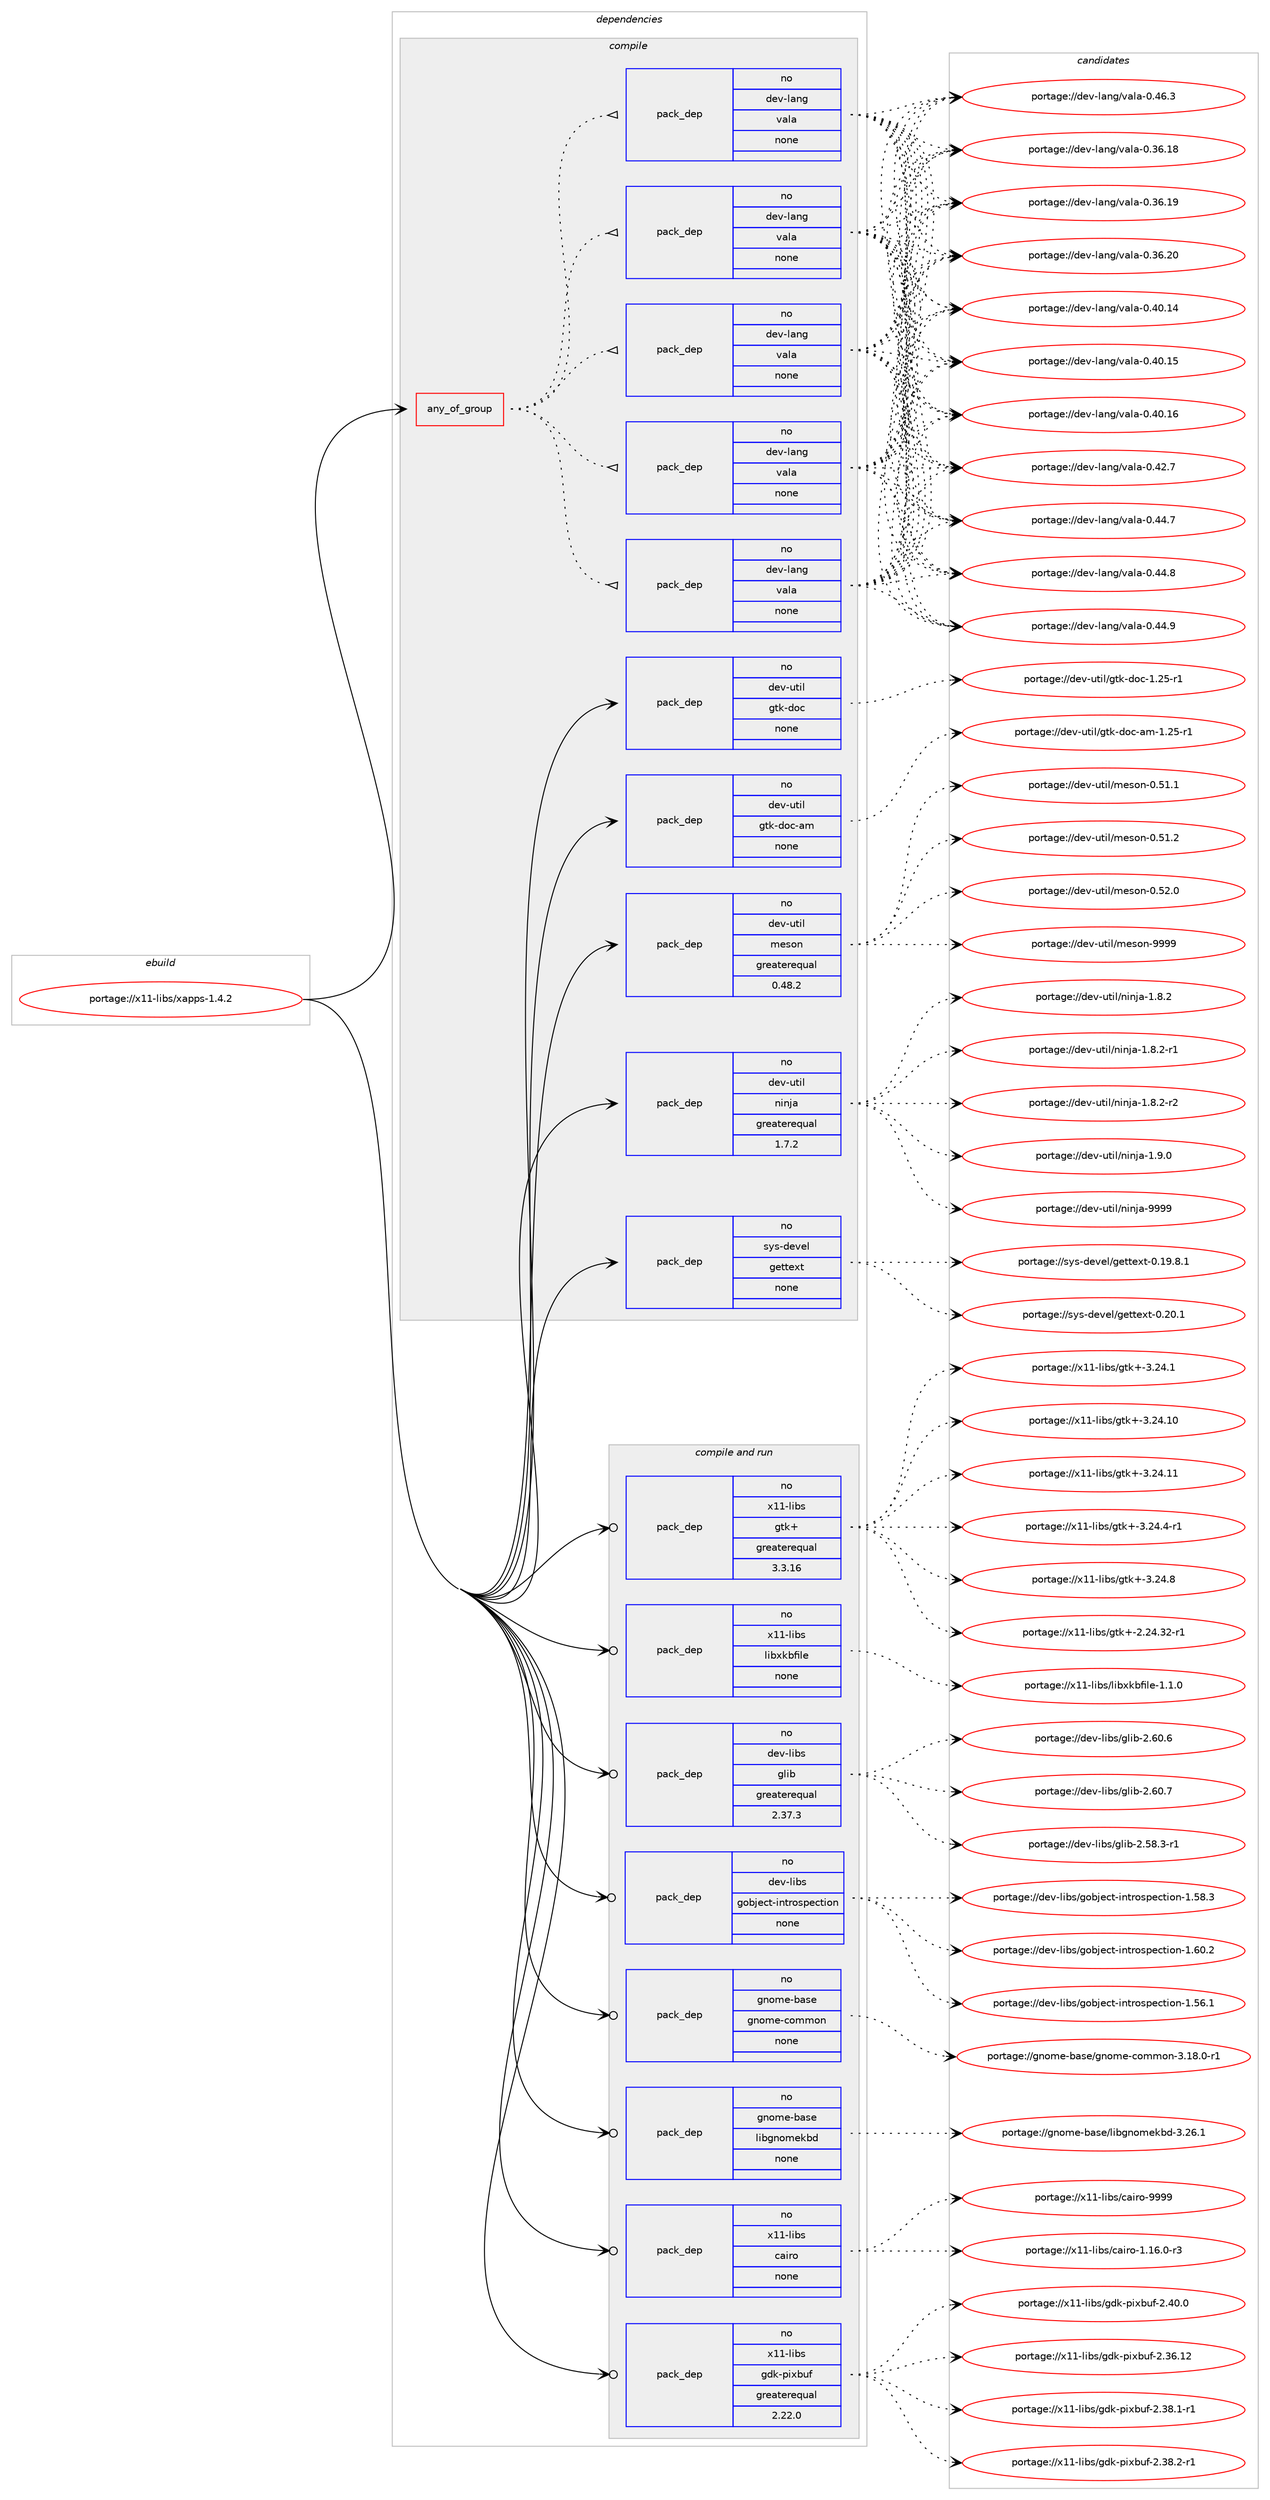 digraph prolog {

# *************
# Graph options
# *************

newrank=true;
concentrate=true;
compound=true;
graph [rankdir=LR,fontname=Helvetica,fontsize=10,ranksep=1.5];#, ranksep=2.5, nodesep=0.2];
edge  [arrowhead=vee];
node  [fontname=Helvetica,fontsize=10];

# **********
# The ebuild
# **********

subgraph cluster_leftcol {
color=gray;
rank=same;
label=<<i>ebuild</i>>;
id [label="portage://x11-libs/xapps-1.4.2", color=red, width=4, href="../x11-libs/xapps-1.4.2.svg"];
}

# ****************
# The dependencies
# ****************

subgraph cluster_midcol {
color=gray;
label=<<i>dependencies</i>>;
subgraph cluster_compile {
fillcolor="#eeeeee";
style=filled;
label=<<i>compile</i>>;
subgraph any7806 {
dependency451326 [label=<<TABLE BORDER="0" CELLBORDER="1" CELLSPACING="0" CELLPADDING="4"><TR><TD CELLPADDING="10">any_of_group</TD></TR></TABLE>>, shape=none, color=red];subgraph pack335016 {
dependency451327 [label=<<TABLE BORDER="0" CELLBORDER="1" CELLSPACING="0" CELLPADDING="4" WIDTH="220"><TR><TD ROWSPAN="6" CELLPADDING="30">pack_dep</TD></TR><TR><TD WIDTH="110">no</TD></TR><TR><TD>dev-lang</TD></TR><TR><TD>vala</TD></TR><TR><TD>none</TD></TR><TR><TD></TD></TR></TABLE>>, shape=none, color=blue];
}
dependency451326:e -> dependency451327:w [weight=20,style="dotted",arrowhead="oinv"];
subgraph pack335017 {
dependency451328 [label=<<TABLE BORDER="0" CELLBORDER="1" CELLSPACING="0" CELLPADDING="4" WIDTH="220"><TR><TD ROWSPAN="6" CELLPADDING="30">pack_dep</TD></TR><TR><TD WIDTH="110">no</TD></TR><TR><TD>dev-lang</TD></TR><TR><TD>vala</TD></TR><TR><TD>none</TD></TR><TR><TD></TD></TR></TABLE>>, shape=none, color=blue];
}
dependency451326:e -> dependency451328:w [weight=20,style="dotted",arrowhead="oinv"];
subgraph pack335018 {
dependency451329 [label=<<TABLE BORDER="0" CELLBORDER="1" CELLSPACING="0" CELLPADDING="4" WIDTH="220"><TR><TD ROWSPAN="6" CELLPADDING="30">pack_dep</TD></TR><TR><TD WIDTH="110">no</TD></TR><TR><TD>dev-lang</TD></TR><TR><TD>vala</TD></TR><TR><TD>none</TD></TR><TR><TD></TD></TR></TABLE>>, shape=none, color=blue];
}
dependency451326:e -> dependency451329:w [weight=20,style="dotted",arrowhead="oinv"];
subgraph pack335019 {
dependency451330 [label=<<TABLE BORDER="0" CELLBORDER="1" CELLSPACING="0" CELLPADDING="4" WIDTH="220"><TR><TD ROWSPAN="6" CELLPADDING="30">pack_dep</TD></TR><TR><TD WIDTH="110">no</TD></TR><TR><TD>dev-lang</TD></TR><TR><TD>vala</TD></TR><TR><TD>none</TD></TR><TR><TD></TD></TR></TABLE>>, shape=none, color=blue];
}
dependency451326:e -> dependency451330:w [weight=20,style="dotted",arrowhead="oinv"];
subgraph pack335020 {
dependency451331 [label=<<TABLE BORDER="0" CELLBORDER="1" CELLSPACING="0" CELLPADDING="4" WIDTH="220"><TR><TD ROWSPAN="6" CELLPADDING="30">pack_dep</TD></TR><TR><TD WIDTH="110">no</TD></TR><TR><TD>dev-lang</TD></TR><TR><TD>vala</TD></TR><TR><TD>none</TD></TR><TR><TD></TD></TR></TABLE>>, shape=none, color=blue];
}
dependency451326:e -> dependency451331:w [weight=20,style="dotted",arrowhead="oinv"];
}
id:e -> dependency451326:w [weight=20,style="solid",arrowhead="vee"];
subgraph pack335021 {
dependency451332 [label=<<TABLE BORDER="0" CELLBORDER="1" CELLSPACING="0" CELLPADDING="4" WIDTH="220"><TR><TD ROWSPAN="6" CELLPADDING="30">pack_dep</TD></TR><TR><TD WIDTH="110">no</TD></TR><TR><TD>dev-util</TD></TR><TR><TD>gtk-doc</TD></TR><TR><TD>none</TD></TR><TR><TD></TD></TR></TABLE>>, shape=none, color=blue];
}
id:e -> dependency451332:w [weight=20,style="solid",arrowhead="vee"];
subgraph pack335022 {
dependency451333 [label=<<TABLE BORDER="0" CELLBORDER="1" CELLSPACING="0" CELLPADDING="4" WIDTH="220"><TR><TD ROWSPAN="6" CELLPADDING="30">pack_dep</TD></TR><TR><TD WIDTH="110">no</TD></TR><TR><TD>dev-util</TD></TR><TR><TD>gtk-doc-am</TD></TR><TR><TD>none</TD></TR><TR><TD></TD></TR></TABLE>>, shape=none, color=blue];
}
id:e -> dependency451333:w [weight=20,style="solid",arrowhead="vee"];
subgraph pack335023 {
dependency451334 [label=<<TABLE BORDER="0" CELLBORDER="1" CELLSPACING="0" CELLPADDING="4" WIDTH="220"><TR><TD ROWSPAN="6" CELLPADDING="30">pack_dep</TD></TR><TR><TD WIDTH="110">no</TD></TR><TR><TD>dev-util</TD></TR><TR><TD>meson</TD></TR><TR><TD>greaterequal</TD></TR><TR><TD>0.48.2</TD></TR></TABLE>>, shape=none, color=blue];
}
id:e -> dependency451334:w [weight=20,style="solid",arrowhead="vee"];
subgraph pack335024 {
dependency451335 [label=<<TABLE BORDER="0" CELLBORDER="1" CELLSPACING="0" CELLPADDING="4" WIDTH="220"><TR><TD ROWSPAN="6" CELLPADDING="30">pack_dep</TD></TR><TR><TD WIDTH="110">no</TD></TR><TR><TD>dev-util</TD></TR><TR><TD>ninja</TD></TR><TR><TD>greaterequal</TD></TR><TR><TD>1.7.2</TD></TR></TABLE>>, shape=none, color=blue];
}
id:e -> dependency451335:w [weight=20,style="solid",arrowhead="vee"];
subgraph pack335025 {
dependency451336 [label=<<TABLE BORDER="0" CELLBORDER="1" CELLSPACING="0" CELLPADDING="4" WIDTH="220"><TR><TD ROWSPAN="6" CELLPADDING="30">pack_dep</TD></TR><TR><TD WIDTH="110">no</TD></TR><TR><TD>sys-devel</TD></TR><TR><TD>gettext</TD></TR><TR><TD>none</TD></TR><TR><TD></TD></TR></TABLE>>, shape=none, color=blue];
}
id:e -> dependency451336:w [weight=20,style="solid",arrowhead="vee"];
}
subgraph cluster_compileandrun {
fillcolor="#eeeeee";
style=filled;
label=<<i>compile and run</i>>;
subgraph pack335026 {
dependency451337 [label=<<TABLE BORDER="0" CELLBORDER="1" CELLSPACING="0" CELLPADDING="4" WIDTH="220"><TR><TD ROWSPAN="6" CELLPADDING="30">pack_dep</TD></TR><TR><TD WIDTH="110">no</TD></TR><TR><TD>dev-libs</TD></TR><TR><TD>glib</TD></TR><TR><TD>greaterequal</TD></TR><TR><TD>2.37.3</TD></TR></TABLE>>, shape=none, color=blue];
}
id:e -> dependency451337:w [weight=20,style="solid",arrowhead="odotvee"];
subgraph pack335027 {
dependency451338 [label=<<TABLE BORDER="0" CELLBORDER="1" CELLSPACING="0" CELLPADDING="4" WIDTH="220"><TR><TD ROWSPAN="6" CELLPADDING="30">pack_dep</TD></TR><TR><TD WIDTH="110">no</TD></TR><TR><TD>dev-libs</TD></TR><TR><TD>gobject-introspection</TD></TR><TR><TD>none</TD></TR><TR><TD></TD></TR></TABLE>>, shape=none, color=blue];
}
id:e -> dependency451338:w [weight=20,style="solid",arrowhead="odotvee"];
subgraph pack335028 {
dependency451339 [label=<<TABLE BORDER="0" CELLBORDER="1" CELLSPACING="0" CELLPADDING="4" WIDTH="220"><TR><TD ROWSPAN="6" CELLPADDING="30">pack_dep</TD></TR><TR><TD WIDTH="110">no</TD></TR><TR><TD>gnome-base</TD></TR><TR><TD>gnome-common</TD></TR><TR><TD>none</TD></TR><TR><TD></TD></TR></TABLE>>, shape=none, color=blue];
}
id:e -> dependency451339:w [weight=20,style="solid",arrowhead="odotvee"];
subgraph pack335029 {
dependency451340 [label=<<TABLE BORDER="0" CELLBORDER="1" CELLSPACING="0" CELLPADDING="4" WIDTH="220"><TR><TD ROWSPAN="6" CELLPADDING="30">pack_dep</TD></TR><TR><TD WIDTH="110">no</TD></TR><TR><TD>gnome-base</TD></TR><TR><TD>libgnomekbd</TD></TR><TR><TD>none</TD></TR><TR><TD></TD></TR></TABLE>>, shape=none, color=blue];
}
id:e -> dependency451340:w [weight=20,style="solid",arrowhead="odotvee"];
subgraph pack335030 {
dependency451341 [label=<<TABLE BORDER="0" CELLBORDER="1" CELLSPACING="0" CELLPADDING="4" WIDTH="220"><TR><TD ROWSPAN="6" CELLPADDING="30">pack_dep</TD></TR><TR><TD WIDTH="110">no</TD></TR><TR><TD>x11-libs</TD></TR><TR><TD>cairo</TD></TR><TR><TD>none</TD></TR><TR><TD></TD></TR></TABLE>>, shape=none, color=blue];
}
id:e -> dependency451341:w [weight=20,style="solid",arrowhead="odotvee"];
subgraph pack335031 {
dependency451342 [label=<<TABLE BORDER="0" CELLBORDER="1" CELLSPACING="0" CELLPADDING="4" WIDTH="220"><TR><TD ROWSPAN="6" CELLPADDING="30">pack_dep</TD></TR><TR><TD WIDTH="110">no</TD></TR><TR><TD>x11-libs</TD></TR><TR><TD>gdk-pixbuf</TD></TR><TR><TD>greaterequal</TD></TR><TR><TD>2.22.0</TD></TR></TABLE>>, shape=none, color=blue];
}
id:e -> dependency451342:w [weight=20,style="solid",arrowhead="odotvee"];
subgraph pack335032 {
dependency451343 [label=<<TABLE BORDER="0" CELLBORDER="1" CELLSPACING="0" CELLPADDING="4" WIDTH="220"><TR><TD ROWSPAN="6" CELLPADDING="30">pack_dep</TD></TR><TR><TD WIDTH="110">no</TD></TR><TR><TD>x11-libs</TD></TR><TR><TD>gtk+</TD></TR><TR><TD>greaterequal</TD></TR><TR><TD>3.3.16</TD></TR></TABLE>>, shape=none, color=blue];
}
id:e -> dependency451343:w [weight=20,style="solid",arrowhead="odotvee"];
subgraph pack335033 {
dependency451344 [label=<<TABLE BORDER="0" CELLBORDER="1" CELLSPACING="0" CELLPADDING="4" WIDTH="220"><TR><TD ROWSPAN="6" CELLPADDING="30">pack_dep</TD></TR><TR><TD WIDTH="110">no</TD></TR><TR><TD>x11-libs</TD></TR><TR><TD>libxkbfile</TD></TR><TR><TD>none</TD></TR><TR><TD></TD></TR></TABLE>>, shape=none, color=blue];
}
id:e -> dependency451344:w [weight=20,style="solid",arrowhead="odotvee"];
}
subgraph cluster_run {
fillcolor="#eeeeee";
style=filled;
label=<<i>run</i>>;
}
}

# **************
# The candidates
# **************

subgraph cluster_choices {
rank=same;
color=gray;
label=<<i>candidates</i>>;

subgraph choice335016 {
color=black;
nodesep=1;
choiceportage10010111845108971101034711897108974548465154464956 [label="portage://dev-lang/vala-0.36.18", color=red, width=4,href="../dev-lang/vala-0.36.18.svg"];
choiceportage10010111845108971101034711897108974548465154464957 [label="portage://dev-lang/vala-0.36.19", color=red, width=4,href="../dev-lang/vala-0.36.19.svg"];
choiceportage10010111845108971101034711897108974548465154465048 [label="portage://dev-lang/vala-0.36.20", color=red, width=4,href="../dev-lang/vala-0.36.20.svg"];
choiceportage10010111845108971101034711897108974548465248464952 [label="portage://dev-lang/vala-0.40.14", color=red, width=4,href="../dev-lang/vala-0.40.14.svg"];
choiceportage10010111845108971101034711897108974548465248464953 [label="portage://dev-lang/vala-0.40.15", color=red, width=4,href="../dev-lang/vala-0.40.15.svg"];
choiceportage10010111845108971101034711897108974548465248464954 [label="portage://dev-lang/vala-0.40.16", color=red, width=4,href="../dev-lang/vala-0.40.16.svg"];
choiceportage100101118451089711010347118971089745484652504655 [label="portage://dev-lang/vala-0.42.7", color=red, width=4,href="../dev-lang/vala-0.42.7.svg"];
choiceportage100101118451089711010347118971089745484652524655 [label="portage://dev-lang/vala-0.44.7", color=red, width=4,href="../dev-lang/vala-0.44.7.svg"];
choiceportage100101118451089711010347118971089745484652524656 [label="portage://dev-lang/vala-0.44.8", color=red, width=4,href="../dev-lang/vala-0.44.8.svg"];
choiceportage100101118451089711010347118971089745484652524657 [label="portage://dev-lang/vala-0.44.9", color=red, width=4,href="../dev-lang/vala-0.44.9.svg"];
choiceportage100101118451089711010347118971089745484652544651 [label="portage://dev-lang/vala-0.46.3", color=red, width=4,href="../dev-lang/vala-0.46.3.svg"];
dependency451327:e -> choiceportage10010111845108971101034711897108974548465154464956:w [style=dotted,weight="100"];
dependency451327:e -> choiceportage10010111845108971101034711897108974548465154464957:w [style=dotted,weight="100"];
dependency451327:e -> choiceportage10010111845108971101034711897108974548465154465048:w [style=dotted,weight="100"];
dependency451327:e -> choiceportage10010111845108971101034711897108974548465248464952:w [style=dotted,weight="100"];
dependency451327:e -> choiceportage10010111845108971101034711897108974548465248464953:w [style=dotted,weight="100"];
dependency451327:e -> choiceportage10010111845108971101034711897108974548465248464954:w [style=dotted,weight="100"];
dependency451327:e -> choiceportage100101118451089711010347118971089745484652504655:w [style=dotted,weight="100"];
dependency451327:e -> choiceportage100101118451089711010347118971089745484652524655:w [style=dotted,weight="100"];
dependency451327:e -> choiceportage100101118451089711010347118971089745484652524656:w [style=dotted,weight="100"];
dependency451327:e -> choiceportage100101118451089711010347118971089745484652524657:w [style=dotted,weight="100"];
dependency451327:e -> choiceportage100101118451089711010347118971089745484652544651:w [style=dotted,weight="100"];
}
subgraph choice335017 {
color=black;
nodesep=1;
choiceportage10010111845108971101034711897108974548465154464956 [label="portage://dev-lang/vala-0.36.18", color=red, width=4,href="../dev-lang/vala-0.36.18.svg"];
choiceportage10010111845108971101034711897108974548465154464957 [label="portage://dev-lang/vala-0.36.19", color=red, width=4,href="../dev-lang/vala-0.36.19.svg"];
choiceportage10010111845108971101034711897108974548465154465048 [label="portage://dev-lang/vala-0.36.20", color=red, width=4,href="../dev-lang/vala-0.36.20.svg"];
choiceportage10010111845108971101034711897108974548465248464952 [label="portage://dev-lang/vala-0.40.14", color=red, width=4,href="../dev-lang/vala-0.40.14.svg"];
choiceportage10010111845108971101034711897108974548465248464953 [label="portage://dev-lang/vala-0.40.15", color=red, width=4,href="../dev-lang/vala-0.40.15.svg"];
choiceportage10010111845108971101034711897108974548465248464954 [label="portage://dev-lang/vala-0.40.16", color=red, width=4,href="../dev-lang/vala-0.40.16.svg"];
choiceportage100101118451089711010347118971089745484652504655 [label="portage://dev-lang/vala-0.42.7", color=red, width=4,href="../dev-lang/vala-0.42.7.svg"];
choiceportage100101118451089711010347118971089745484652524655 [label="portage://dev-lang/vala-0.44.7", color=red, width=4,href="../dev-lang/vala-0.44.7.svg"];
choiceportage100101118451089711010347118971089745484652524656 [label="portage://dev-lang/vala-0.44.8", color=red, width=4,href="../dev-lang/vala-0.44.8.svg"];
choiceportage100101118451089711010347118971089745484652524657 [label="portage://dev-lang/vala-0.44.9", color=red, width=4,href="../dev-lang/vala-0.44.9.svg"];
choiceportage100101118451089711010347118971089745484652544651 [label="portage://dev-lang/vala-0.46.3", color=red, width=4,href="../dev-lang/vala-0.46.3.svg"];
dependency451328:e -> choiceportage10010111845108971101034711897108974548465154464956:w [style=dotted,weight="100"];
dependency451328:e -> choiceportage10010111845108971101034711897108974548465154464957:w [style=dotted,weight="100"];
dependency451328:e -> choiceportage10010111845108971101034711897108974548465154465048:w [style=dotted,weight="100"];
dependency451328:e -> choiceportage10010111845108971101034711897108974548465248464952:w [style=dotted,weight="100"];
dependency451328:e -> choiceportage10010111845108971101034711897108974548465248464953:w [style=dotted,weight="100"];
dependency451328:e -> choiceportage10010111845108971101034711897108974548465248464954:w [style=dotted,weight="100"];
dependency451328:e -> choiceportage100101118451089711010347118971089745484652504655:w [style=dotted,weight="100"];
dependency451328:e -> choiceportage100101118451089711010347118971089745484652524655:w [style=dotted,weight="100"];
dependency451328:e -> choiceportage100101118451089711010347118971089745484652524656:w [style=dotted,weight="100"];
dependency451328:e -> choiceportage100101118451089711010347118971089745484652524657:w [style=dotted,weight="100"];
dependency451328:e -> choiceportage100101118451089711010347118971089745484652544651:w [style=dotted,weight="100"];
}
subgraph choice335018 {
color=black;
nodesep=1;
choiceportage10010111845108971101034711897108974548465154464956 [label="portage://dev-lang/vala-0.36.18", color=red, width=4,href="../dev-lang/vala-0.36.18.svg"];
choiceportage10010111845108971101034711897108974548465154464957 [label="portage://dev-lang/vala-0.36.19", color=red, width=4,href="../dev-lang/vala-0.36.19.svg"];
choiceportage10010111845108971101034711897108974548465154465048 [label="portage://dev-lang/vala-0.36.20", color=red, width=4,href="../dev-lang/vala-0.36.20.svg"];
choiceportage10010111845108971101034711897108974548465248464952 [label="portage://dev-lang/vala-0.40.14", color=red, width=4,href="../dev-lang/vala-0.40.14.svg"];
choiceportage10010111845108971101034711897108974548465248464953 [label="portage://dev-lang/vala-0.40.15", color=red, width=4,href="../dev-lang/vala-0.40.15.svg"];
choiceportage10010111845108971101034711897108974548465248464954 [label="portage://dev-lang/vala-0.40.16", color=red, width=4,href="../dev-lang/vala-0.40.16.svg"];
choiceportage100101118451089711010347118971089745484652504655 [label="portage://dev-lang/vala-0.42.7", color=red, width=4,href="../dev-lang/vala-0.42.7.svg"];
choiceportage100101118451089711010347118971089745484652524655 [label="portage://dev-lang/vala-0.44.7", color=red, width=4,href="../dev-lang/vala-0.44.7.svg"];
choiceportage100101118451089711010347118971089745484652524656 [label="portage://dev-lang/vala-0.44.8", color=red, width=4,href="../dev-lang/vala-0.44.8.svg"];
choiceportage100101118451089711010347118971089745484652524657 [label="portage://dev-lang/vala-0.44.9", color=red, width=4,href="../dev-lang/vala-0.44.9.svg"];
choiceportage100101118451089711010347118971089745484652544651 [label="portage://dev-lang/vala-0.46.3", color=red, width=4,href="../dev-lang/vala-0.46.3.svg"];
dependency451329:e -> choiceportage10010111845108971101034711897108974548465154464956:w [style=dotted,weight="100"];
dependency451329:e -> choiceportage10010111845108971101034711897108974548465154464957:w [style=dotted,weight="100"];
dependency451329:e -> choiceportage10010111845108971101034711897108974548465154465048:w [style=dotted,weight="100"];
dependency451329:e -> choiceportage10010111845108971101034711897108974548465248464952:w [style=dotted,weight="100"];
dependency451329:e -> choiceportage10010111845108971101034711897108974548465248464953:w [style=dotted,weight="100"];
dependency451329:e -> choiceportage10010111845108971101034711897108974548465248464954:w [style=dotted,weight="100"];
dependency451329:e -> choiceportage100101118451089711010347118971089745484652504655:w [style=dotted,weight="100"];
dependency451329:e -> choiceportage100101118451089711010347118971089745484652524655:w [style=dotted,weight="100"];
dependency451329:e -> choiceportage100101118451089711010347118971089745484652524656:w [style=dotted,weight="100"];
dependency451329:e -> choiceportage100101118451089711010347118971089745484652524657:w [style=dotted,weight="100"];
dependency451329:e -> choiceportage100101118451089711010347118971089745484652544651:w [style=dotted,weight="100"];
}
subgraph choice335019 {
color=black;
nodesep=1;
choiceportage10010111845108971101034711897108974548465154464956 [label="portage://dev-lang/vala-0.36.18", color=red, width=4,href="../dev-lang/vala-0.36.18.svg"];
choiceportage10010111845108971101034711897108974548465154464957 [label="portage://dev-lang/vala-0.36.19", color=red, width=4,href="../dev-lang/vala-0.36.19.svg"];
choiceportage10010111845108971101034711897108974548465154465048 [label="portage://dev-lang/vala-0.36.20", color=red, width=4,href="../dev-lang/vala-0.36.20.svg"];
choiceportage10010111845108971101034711897108974548465248464952 [label="portage://dev-lang/vala-0.40.14", color=red, width=4,href="../dev-lang/vala-0.40.14.svg"];
choiceportage10010111845108971101034711897108974548465248464953 [label="portage://dev-lang/vala-0.40.15", color=red, width=4,href="../dev-lang/vala-0.40.15.svg"];
choiceportage10010111845108971101034711897108974548465248464954 [label="portage://dev-lang/vala-0.40.16", color=red, width=4,href="../dev-lang/vala-0.40.16.svg"];
choiceportage100101118451089711010347118971089745484652504655 [label="portage://dev-lang/vala-0.42.7", color=red, width=4,href="../dev-lang/vala-0.42.7.svg"];
choiceportage100101118451089711010347118971089745484652524655 [label="portage://dev-lang/vala-0.44.7", color=red, width=4,href="../dev-lang/vala-0.44.7.svg"];
choiceportage100101118451089711010347118971089745484652524656 [label="portage://dev-lang/vala-0.44.8", color=red, width=4,href="../dev-lang/vala-0.44.8.svg"];
choiceportage100101118451089711010347118971089745484652524657 [label="portage://dev-lang/vala-0.44.9", color=red, width=4,href="../dev-lang/vala-0.44.9.svg"];
choiceportage100101118451089711010347118971089745484652544651 [label="portage://dev-lang/vala-0.46.3", color=red, width=4,href="../dev-lang/vala-0.46.3.svg"];
dependency451330:e -> choiceportage10010111845108971101034711897108974548465154464956:w [style=dotted,weight="100"];
dependency451330:e -> choiceportage10010111845108971101034711897108974548465154464957:w [style=dotted,weight="100"];
dependency451330:e -> choiceportage10010111845108971101034711897108974548465154465048:w [style=dotted,weight="100"];
dependency451330:e -> choiceportage10010111845108971101034711897108974548465248464952:w [style=dotted,weight="100"];
dependency451330:e -> choiceportage10010111845108971101034711897108974548465248464953:w [style=dotted,weight="100"];
dependency451330:e -> choiceportage10010111845108971101034711897108974548465248464954:w [style=dotted,weight="100"];
dependency451330:e -> choiceportage100101118451089711010347118971089745484652504655:w [style=dotted,weight="100"];
dependency451330:e -> choiceportage100101118451089711010347118971089745484652524655:w [style=dotted,weight="100"];
dependency451330:e -> choiceportage100101118451089711010347118971089745484652524656:w [style=dotted,weight="100"];
dependency451330:e -> choiceportage100101118451089711010347118971089745484652524657:w [style=dotted,weight="100"];
dependency451330:e -> choiceportage100101118451089711010347118971089745484652544651:w [style=dotted,weight="100"];
}
subgraph choice335020 {
color=black;
nodesep=1;
choiceportage10010111845108971101034711897108974548465154464956 [label="portage://dev-lang/vala-0.36.18", color=red, width=4,href="../dev-lang/vala-0.36.18.svg"];
choiceportage10010111845108971101034711897108974548465154464957 [label="portage://dev-lang/vala-0.36.19", color=red, width=4,href="../dev-lang/vala-0.36.19.svg"];
choiceportage10010111845108971101034711897108974548465154465048 [label="portage://dev-lang/vala-0.36.20", color=red, width=4,href="../dev-lang/vala-0.36.20.svg"];
choiceportage10010111845108971101034711897108974548465248464952 [label="portage://dev-lang/vala-0.40.14", color=red, width=4,href="../dev-lang/vala-0.40.14.svg"];
choiceportage10010111845108971101034711897108974548465248464953 [label="portage://dev-lang/vala-0.40.15", color=red, width=4,href="../dev-lang/vala-0.40.15.svg"];
choiceportage10010111845108971101034711897108974548465248464954 [label="portage://dev-lang/vala-0.40.16", color=red, width=4,href="../dev-lang/vala-0.40.16.svg"];
choiceportage100101118451089711010347118971089745484652504655 [label="portage://dev-lang/vala-0.42.7", color=red, width=4,href="../dev-lang/vala-0.42.7.svg"];
choiceportage100101118451089711010347118971089745484652524655 [label="portage://dev-lang/vala-0.44.7", color=red, width=4,href="../dev-lang/vala-0.44.7.svg"];
choiceportage100101118451089711010347118971089745484652524656 [label="portage://dev-lang/vala-0.44.8", color=red, width=4,href="../dev-lang/vala-0.44.8.svg"];
choiceportage100101118451089711010347118971089745484652524657 [label="portage://dev-lang/vala-0.44.9", color=red, width=4,href="../dev-lang/vala-0.44.9.svg"];
choiceportage100101118451089711010347118971089745484652544651 [label="portage://dev-lang/vala-0.46.3", color=red, width=4,href="../dev-lang/vala-0.46.3.svg"];
dependency451331:e -> choiceportage10010111845108971101034711897108974548465154464956:w [style=dotted,weight="100"];
dependency451331:e -> choiceportage10010111845108971101034711897108974548465154464957:w [style=dotted,weight="100"];
dependency451331:e -> choiceportage10010111845108971101034711897108974548465154465048:w [style=dotted,weight="100"];
dependency451331:e -> choiceportage10010111845108971101034711897108974548465248464952:w [style=dotted,weight="100"];
dependency451331:e -> choiceportage10010111845108971101034711897108974548465248464953:w [style=dotted,weight="100"];
dependency451331:e -> choiceportage10010111845108971101034711897108974548465248464954:w [style=dotted,weight="100"];
dependency451331:e -> choiceportage100101118451089711010347118971089745484652504655:w [style=dotted,weight="100"];
dependency451331:e -> choiceportage100101118451089711010347118971089745484652524655:w [style=dotted,weight="100"];
dependency451331:e -> choiceportage100101118451089711010347118971089745484652524656:w [style=dotted,weight="100"];
dependency451331:e -> choiceportage100101118451089711010347118971089745484652524657:w [style=dotted,weight="100"];
dependency451331:e -> choiceportage100101118451089711010347118971089745484652544651:w [style=dotted,weight="100"];
}
subgraph choice335021 {
color=black;
nodesep=1;
choiceportage1001011184511711610510847103116107451001119945494650534511449 [label="portage://dev-util/gtk-doc-1.25-r1", color=red, width=4,href="../dev-util/gtk-doc-1.25-r1.svg"];
dependency451332:e -> choiceportage1001011184511711610510847103116107451001119945494650534511449:w [style=dotted,weight="100"];
}
subgraph choice335022 {
color=black;
nodesep=1;
choiceportage10010111845117116105108471031161074510011199459710945494650534511449 [label="portage://dev-util/gtk-doc-am-1.25-r1", color=red, width=4,href="../dev-util/gtk-doc-am-1.25-r1.svg"];
dependency451333:e -> choiceportage10010111845117116105108471031161074510011199459710945494650534511449:w [style=dotted,weight="100"];
}
subgraph choice335023 {
color=black;
nodesep=1;
choiceportage100101118451171161051084710910111511111045484653494649 [label="portage://dev-util/meson-0.51.1", color=red, width=4,href="../dev-util/meson-0.51.1.svg"];
choiceportage100101118451171161051084710910111511111045484653494650 [label="portage://dev-util/meson-0.51.2", color=red, width=4,href="../dev-util/meson-0.51.2.svg"];
choiceportage100101118451171161051084710910111511111045484653504648 [label="portage://dev-util/meson-0.52.0", color=red, width=4,href="../dev-util/meson-0.52.0.svg"];
choiceportage10010111845117116105108471091011151111104557575757 [label="portage://dev-util/meson-9999", color=red, width=4,href="../dev-util/meson-9999.svg"];
dependency451334:e -> choiceportage100101118451171161051084710910111511111045484653494649:w [style=dotted,weight="100"];
dependency451334:e -> choiceportage100101118451171161051084710910111511111045484653494650:w [style=dotted,weight="100"];
dependency451334:e -> choiceportage100101118451171161051084710910111511111045484653504648:w [style=dotted,weight="100"];
dependency451334:e -> choiceportage10010111845117116105108471091011151111104557575757:w [style=dotted,weight="100"];
}
subgraph choice335024 {
color=black;
nodesep=1;
choiceportage100101118451171161051084711010511010697454946564650 [label="portage://dev-util/ninja-1.8.2", color=red, width=4,href="../dev-util/ninja-1.8.2.svg"];
choiceportage1001011184511711610510847110105110106974549465646504511449 [label="portage://dev-util/ninja-1.8.2-r1", color=red, width=4,href="../dev-util/ninja-1.8.2-r1.svg"];
choiceportage1001011184511711610510847110105110106974549465646504511450 [label="portage://dev-util/ninja-1.8.2-r2", color=red, width=4,href="../dev-util/ninja-1.8.2-r2.svg"];
choiceportage100101118451171161051084711010511010697454946574648 [label="portage://dev-util/ninja-1.9.0", color=red, width=4,href="../dev-util/ninja-1.9.0.svg"];
choiceportage1001011184511711610510847110105110106974557575757 [label="portage://dev-util/ninja-9999", color=red, width=4,href="../dev-util/ninja-9999.svg"];
dependency451335:e -> choiceportage100101118451171161051084711010511010697454946564650:w [style=dotted,weight="100"];
dependency451335:e -> choiceportage1001011184511711610510847110105110106974549465646504511449:w [style=dotted,weight="100"];
dependency451335:e -> choiceportage1001011184511711610510847110105110106974549465646504511450:w [style=dotted,weight="100"];
dependency451335:e -> choiceportage100101118451171161051084711010511010697454946574648:w [style=dotted,weight="100"];
dependency451335:e -> choiceportage1001011184511711610510847110105110106974557575757:w [style=dotted,weight="100"];
}
subgraph choice335025 {
color=black;
nodesep=1;
choiceportage1151211154510010111810110847103101116116101120116454846495746564649 [label="portage://sys-devel/gettext-0.19.8.1", color=red, width=4,href="../sys-devel/gettext-0.19.8.1.svg"];
choiceportage115121115451001011181011084710310111611610112011645484650484649 [label="portage://sys-devel/gettext-0.20.1", color=red, width=4,href="../sys-devel/gettext-0.20.1.svg"];
dependency451336:e -> choiceportage1151211154510010111810110847103101116116101120116454846495746564649:w [style=dotted,weight="100"];
dependency451336:e -> choiceportage115121115451001011181011084710310111611610112011645484650484649:w [style=dotted,weight="100"];
}
subgraph choice335026 {
color=black;
nodesep=1;
choiceportage10010111845108105981154710310810598455046535646514511449 [label="portage://dev-libs/glib-2.58.3-r1", color=red, width=4,href="../dev-libs/glib-2.58.3-r1.svg"];
choiceportage1001011184510810598115471031081059845504654484654 [label="portage://dev-libs/glib-2.60.6", color=red, width=4,href="../dev-libs/glib-2.60.6.svg"];
choiceportage1001011184510810598115471031081059845504654484655 [label="portage://dev-libs/glib-2.60.7", color=red, width=4,href="../dev-libs/glib-2.60.7.svg"];
dependency451337:e -> choiceportage10010111845108105981154710310810598455046535646514511449:w [style=dotted,weight="100"];
dependency451337:e -> choiceportage1001011184510810598115471031081059845504654484654:w [style=dotted,weight="100"];
dependency451337:e -> choiceportage1001011184510810598115471031081059845504654484655:w [style=dotted,weight="100"];
}
subgraph choice335027 {
color=black;
nodesep=1;
choiceportage1001011184510810598115471031119810610199116451051101161141111151121019911610511111045494653544649 [label="portage://dev-libs/gobject-introspection-1.56.1", color=red, width=4,href="../dev-libs/gobject-introspection-1.56.1.svg"];
choiceportage1001011184510810598115471031119810610199116451051101161141111151121019911610511111045494653564651 [label="portage://dev-libs/gobject-introspection-1.58.3", color=red, width=4,href="../dev-libs/gobject-introspection-1.58.3.svg"];
choiceportage1001011184510810598115471031119810610199116451051101161141111151121019911610511111045494654484650 [label="portage://dev-libs/gobject-introspection-1.60.2", color=red, width=4,href="../dev-libs/gobject-introspection-1.60.2.svg"];
dependency451338:e -> choiceportage1001011184510810598115471031119810610199116451051101161141111151121019911610511111045494653544649:w [style=dotted,weight="100"];
dependency451338:e -> choiceportage1001011184510810598115471031119810610199116451051101161141111151121019911610511111045494653564651:w [style=dotted,weight="100"];
dependency451338:e -> choiceportage1001011184510810598115471031119810610199116451051101161141111151121019911610511111045494654484650:w [style=dotted,weight="100"];
}
subgraph choice335028 {
color=black;
nodesep=1;
choiceportage103110111109101459897115101471031101111091014599111109109111110455146495646484511449 [label="portage://gnome-base/gnome-common-3.18.0-r1", color=red, width=4,href="../gnome-base/gnome-common-3.18.0-r1.svg"];
dependency451339:e -> choiceportage103110111109101459897115101471031101111091014599111109109111110455146495646484511449:w [style=dotted,weight="100"];
}
subgraph choice335029 {
color=black;
nodesep=1;
choiceportage10311011110910145989711510147108105981031101111091011079810045514650544649 [label="portage://gnome-base/libgnomekbd-3.26.1", color=red, width=4,href="../gnome-base/libgnomekbd-3.26.1.svg"];
dependency451340:e -> choiceportage10311011110910145989711510147108105981031101111091011079810045514650544649:w [style=dotted,weight="100"];
}
subgraph choice335030 {
color=black;
nodesep=1;
choiceportage12049494510810598115479997105114111454946495446484511451 [label="portage://x11-libs/cairo-1.16.0-r3", color=red, width=4,href="../x11-libs/cairo-1.16.0-r3.svg"];
choiceportage120494945108105981154799971051141114557575757 [label="portage://x11-libs/cairo-9999", color=red, width=4,href="../x11-libs/cairo-9999.svg"];
dependency451341:e -> choiceportage12049494510810598115479997105114111454946495446484511451:w [style=dotted,weight="100"];
dependency451341:e -> choiceportage120494945108105981154799971051141114557575757:w [style=dotted,weight="100"];
}
subgraph choice335031 {
color=black;
nodesep=1;
choiceportage120494945108105981154710310010745112105120981171024550465154464950 [label="portage://x11-libs/gdk-pixbuf-2.36.12", color=red, width=4,href="../x11-libs/gdk-pixbuf-2.36.12.svg"];
choiceportage12049494510810598115471031001074511210512098117102455046515646494511449 [label="portage://x11-libs/gdk-pixbuf-2.38.1-r1", color=red, width=4,href="../x11-libs/gdk-pixbuf-2.38.1-r1.svg"];
choiceportage12049494510810598115471031001074511210512098117102455046515646504511449 [label="portage://x11-libs/gdk-pixbuf-2.38.2-r1", color=red, width=4,href="../x11-libs/gdk-pixbuf-2.38.2-r1.svg"];
choiceportage1204949451081059811547103100107451121051209811710245504652484648 [label="portage://x11-libs/gdk-pixbuf-2.40.0", color=red, width=4,href="../x11-libs/gdk-pixbuf-2.40.0.svg"];
dependency451342:e -> choiceportage120494945108105981154710310010745112105120981171024550465154464950:w [style=dotted,weight="100"];
dependency451342:e -> choiceportage12049494510810598115471031001074511210512098117102455046515646494511449:w [style=dotted,weight="100"];
dependency451342:e -> choiceportage12049494510810598115471031001074511210512098117102455046515646504511449:w [style=dotted,weight="100"];
dependency451342:e -> choiceportage1204949451081059811547103100107451121051209811710245504652484648:w [style=dotted,weight="100"];
}
subgraph choice335032 {
color=black;
nodesep=1;
choiceportage12049494510810598115471031161074345504650524651504511449 [label="portage://x11-libs/gtk+-2.24.32-r1", color=red, width=4,href="../x11-libs/gtk+-2.24.32-r1.svg"];
choiceportage12049494510810598115471031161074345514650524649 [label="portage://x11-libs/gtk+-3.24.1", color=red, width=4,href="../x11-libs/gtk+-3.24.1.svg"];
choiceportage1204949451081059811547103116107434551465052464948 [label="portage://x11-libs/gtk+-3.24.10", color=red, width=4,href="../x11-libs/gtk+-3.24.10.svg"];
choiceportage1204949451081059811547103116107434551465052464949 [label="portage://x11-libs/gtk+-3.24.11", color=red, width=4,href="../x11-libs/gtk+-3.24.11.svg"];
choiceportage120494945108105981154710311610743455146505246524511449 [label="portage://x11-libs/gtk+-3.24.4-r1", color=red, width=4,href="../x11-libs/gtk+-3.24.4-r1.svg"];
choiceportage12049494510810598115471031161074345514650524656 [label="portage://x11-libs/gtk+-3.24.8", color=red, width=4,href="../x11-libs/gtk+-3.24.8.svg"];
dependency451343:e -> choiceportage12049494510810598115471031161074345504650524651504511449:w [style=dotted,weight="100"];
dependency451343:e -> choiceportage12049494510810598115471031161074345514650524649:w [style=dotted,weight="100"];
dependency451343:e -> choiceportage1204949451081059811547103116107434551465052464948:w [style=dotted,weight="100"];
dependency451343:e -> choiceportage1204949451081059811547103116107434551465052464949:w [style=dotted,weight="100"];
dependency451343:e -> choiceportage120494945108105981154710311610743455146505246524511449:w [style=dotted,weight="100"];
dependency451343:e -> choiceportage12049494510810598115471031161074345514650524656:w [style=dotted,weight="100"];
}
subgraph choice335033 {
color=black;
nodesep=1;
choiceportage12049494510810598115471081059812010798102105108101454946494648 [label="portage://x11-libs/libxkbfile-1.1.0", color=red, width=4,href="../x11-libs/libxkbfile-1.1.0.svg"];
dependency451344:e -> choiceportage12049494510810598115471081059812010798102105108101454946494648:w [style=dotted,weight="100"];
}
}

}
